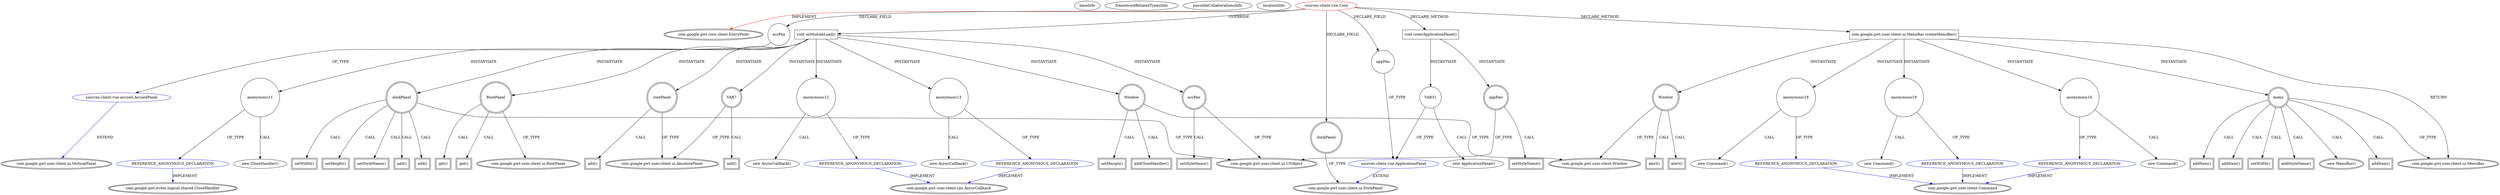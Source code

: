 digraph {
baseInfo[graphId=190,category="extension_graph",isAnonymous=false,possibleRelation=true]
frameworkRelatedTypesInfo[0="com.google.gwt.core.client.EntryPoint"]
possibleCollaborationsInfo[0="190~OVERRIDING_METHOD_DECLARATION-INSTANTIATION-~com.google.gwt.core.client.EntryPoint ~com.google.gwt.user.client.rpc.AsyncCallback ~false~true",1="190~OVERRIDING_METHOD_DECLARATION-INSTANTIATION-~com.google.gwt.core.client.EntryPoint ~com.google.gwt.event.logical.shared.CloseHandler ~false~true",2="190~FIELD_DECLARATION-~com.google.gwt.core.client.EntryPoint ~com.google.gwt.user.client.ui.VerticalPanel ~false~false",3="190~CLIENT_METHOD_DECLARATION-INSTANTIATION-~com.google.gwt.core.client.EntryPoint ~com.google.gwt.user.client.Command ~false~true",4="190~CLIENT_METHOD_DECLARATION-INSTANTIATION-FIELD_DECLARATION-~com.google.gwt.core.client.EntryPoint ~com.google.gwt.user.client.ui.DockPanel ~false~false"]
locationInfo[projectName="MainMain-ChatCafeine",filePath="/MainMain-ChatCafeine/ChatCafeine-master/ChatCafeine/src/sources/client/vue/Core.java",contextSignature="Core",graphId="190"]
0[label="sources.client.vue.Core",vertexType="ROOT_CLIENT_CLASS_DECLARATION",isFrameworkType=false,color=red]
1[label="com.google.gwt.core.client.EntryPoint",vertexType="FRAMEWORK_INTERFACE_TYPE",isFrameworkType=true,peripheries=2]
2[label="accPan",vertexType="FIELD_DECLARATION",isFrameworkType=false,shape=circle]
3[label="sources.client.vue.accueil.AccueilPanel",vertexType="REFERENCE_CLIENT_CLASS_DECLARATION",isFrameworkType=false,color=blue]
4[label="com.google.gwt.user.client.ui.VerticalPanel",vertexType="FRAMEWORK_CLASS_TYPE",isFrameworkType=true,peripheries=2]
5[label="appPan",vertexType="FIELD_DECLARATION",isFrameworkType=false,shape=circle]
6[label="sources.client.vue.ApplicationPanel",vertexType="REFERENCE_CLIENT_CLASS_DECLARATION",isFrameworkType=false,color=blue]
7[label="com.google.gwt.user.client.ui.DockPanel",vertexType="FRAMEWORK_CLASS_TYPE",isFrameworkType=true,peripheries=2]
8[label="dockPanel",vertexType="FIELD_DECLARATION",isFrameworkType=true,peripheries=2,shape=circle]
10[label="void onModuleLoad()",vertexType="OVERRIDING_METHOD_DECLARATION",isFrameworkType=false,shape=box]
11[label="Window",vertexType="VARIABLE_EXPRESION",isFrameworkType=true,peripheries=2,shape=circle]
13[label="com.google.gwt.user.client.Window",vertexType="FRAMEWORK_CLASS_TYPE",isFrameworkType=true,peripheries=2]
12[label="setMargin()",vertexType="INSIDE_CALL",isFrameworkType=true,peripheries=2,shape=box]
14[label="accPan",vertexType="VARIABLE_EXPRESION",isFrameworkType=true,peripheries=2,shape=circle]
16[label="com.google.gwt.user.client.ui.UIObject",vertexType="FRAMEWORK_CLASS_TYPE",isFrameworkType=true,peripheries=2]
15[label="setStyleName()",vertexType="INSIDE_CALL",isFrameworkType=true,peripheries=2,shape=box]
17[label="dockPanel",vertexType="VARIABLE_EXPRESION",isFrameworkType=true,peripheries=2,shape=circle]
18[label="setWidth()",vertexType="INSIDE_CALL",isFrameworkType=true,peripheries=2,shape=box]
21[label="setHeight()",vertexType="INSIDE_CALL",isFrameworkType=true,peripheries=2,shape=box]
23[label="setStyleName()",vertexType="INSIDE_CALL",isFrameworkType=true,peripheries=2,shape=box]
24[label="RootPanel",vertexType="VARIABLE_EXPRESION",isFrameworkType=true,peripheries=2,shape=circle]
26[label="com.google.gwt.user.client.ui.RootPanel",vertexType="FRAMEWORK_CLASS_TYPE",isFrameworkType=true,peripheries=2]
25[label="get()",vertexType="INSIDE_CALL",isFrameworkType=true,peripheries=2,shape=box]
27[label="rootPanel",vertexType="VARIABLE_EXPRESION",isFrameworkType=true,peripheries=2,shape=circle]
29[label="com.google.gwt.user.client.ui.AbsolutePanel",vertexType="FRAMEWORK_CLASS_TYPE",isFrameworkType=true,peripheries=2]
28[label="add()",vertexType="INSIDE_CALL",isFrameworkType=true,peripheries=2,shape=box]
30[label="VAR7",vertexType="VARIABLE_EXPRESION",isFrameworkType=true,peripheries=2,shape=circle]
31[label="add()",vertexType="INSIDE_CALL",isFrameworkType=true,peripheries=2,shape=box]
34[label="get()",vertexType="INSIDE_CALL",isFrameworkType=true,peripheries=2,shape=box]
36[label="add()",vertexType="INSIDE_CALL",isFrameworkType=true,peripheries=2,shape=box]
38[label="add()",vertexType="INSIDE_CALL",isFrameworkType=true,peripheries=2,shape=box]
40[label="anonymous11",vertexType="VARIABLE_EXPRESION",isFrameworkType=false,shape=circle]
41[label="REFERENCE_ANONYMOUS_DECLARATION",vertexType="REFERENCE_ANONYMOUS_DECLARATION",isFrameworkType=false,color=blue]
42[label="com.google.gwt.event.logical.shared.CloseHandler",vertexType="FRAMEWORK_INTERFACE_TYPE",isFrameworkType=true,peripheries=2]
39[label="new CloseHandler()",vertexType="CONSTRUCTOR_CALL",isFrameworkType=false]
44[label="anonymous12",vertexType="VARIABLE_EXPRESION",isFrameworkType=false,shape=circle]
45[label="REFERENCE_ANONYMOUS_DECLARATION",vertexType="REFERENCE_ANONYMOUS_DECLARATION",isFrameworkType=false,color=blue]
46[label="com.google.gwt.user.client.rpc.AsyncCallback",vertexType="FRAMEWORK_INTERFACE_TYPE",isFrameworkType=true,peripheries=2]
43[label="new AsyncCallback()",vertexType="CONSTRUCTOR_CALL",isFrameworkType=false]
48[label="anonymous13",vertexType="VARIABLE_EXPRESION",isFrameworkType=false,shape=circle]
49[label="REFERENCE_ANONYMOUS_DECLARATION",vertexType="REFERENCE_ANONYMOUS_DECLARATION",isFrameworkType=false,color=blue]
47[label="new AsyncCallback()",vertexType="CONSTRUCTOR_CALL",isFrameworkType=false]
52[label="addCloseHandler()",vertexType="INSIDE_CALL",isFrameworkType=true,peripheries=2,shape=box]
57[label="com.google.gwt.user.client.ui.MenuBar createMenuBar()",vertexType="CLIENT_METHOD_DECLARATION",isFrameworkType=false,shape=box]
58[label="com.google.gwt.user.client.ui.MenuBar",vertexType="FRAMEWORK_CLASS_TYPE",isFrameworkType=true,peripheries=2]
60[label="anonymous16",vertexType="VARIABLE_EXPRESION",isFrameworkType=false,shape=circle]
61[label="REFERENCE_ANONYMOUS_DECLARATION",vertexType="REFERENCE_ANONYMOUS_DECLARATION",isFrameworkType=false,color=blue]
62[label="com.google.gwt.user.client.Command",vertexType="FRAMEWORK_INTERFACE_TYPE",isFrameworkType=true,peripheries=2]
59[label="new Command()",vertexType="CONSTRUCTOR_CALL",isFrameworkType=false]
63[label="Window",vertexType="VARIABLE_EXPRESION",isFrameworkType=true,peripheries=2,shape=circle]
64[label="alert()",vertexType="INSIDE_CALL",isFrameworkType=true,peripheries=2,shape=box]
67[label="anonymous18",vertexType="VARIABLE_EXPRESION",isFrameworkType=false,shape=circle]
68[label="REFERENCE_ANONYMOUS_DECLARATION",vertexType="REFERENCE_ANONYMOUS_DECLARATION",isFrameworkType=false,color=blue]
66[label="new Command()",vertexType="CONSTRUCTOR_CALL",isFrameworkType=false]
71[label="anonymous19",vertexType="VARIABLE_EXPRESION",isFrameworkType=false,shape=circle]
72[label="REFERENCE_ANONYMOUS_DECLARATION",vertexType="REFERENCE_ANONYMOUS_DECLARATION",isFrameworkType=false,color=blue]
70[label="new Command()",vertexType="CONSTRUCTOR_CALL",isFrameworkType=false]
75[label="alert()",vertexType="INSIDE_CALL",isFrameworkType=true,peripheries=2,shape=box]
77[label="menu",vertexType="VARIABLE_EXPRESION",isFrameworkType=true,peripheries=2,shape=circle]
76[label="new MenuBar()",vertexType="CONSTRUCTOR_CALL",isFrameworkType=true,peripheries=2]
80[label="addItem()",vertexType="INSIDE_CALL",isFrameworkType=true,peripheries=2,shape=box]
82[label="addItem()",vertexType="INSIDE_CALL",isFrameworkType=true,peripheries=2,shape=box]
84[label="addItem()",vertexType="INSIDE_CALL",isFrameworkType=true,peripheries=2,shape=box]
86[label="setWidth()",vertexType="INSIDE_CALL",isFrameworkType=true,peripheries=2,shape=box]
88[label="addStyleName()",vertexType="INSIDE_CALL",isFrameworkType=true,peripheries=2,shape=box]
99[label="void creerApplicationPanel()",vertexType="CLIENT_METHOD_DECLARATION",isFrameworkType=false,shape=box]
101[label="VAR31",vertexType="VARIABLE_EXPRESION",isFrameworkType=false,shape=circle]
100[label="new ApplicationPanel()",vertexType="CONSTRUCTOR_CALL",isFrameworkType=false]
103[label="appPan",vertexType="VARIABLE_EXPRESION",isFrameworkType=true,peripheries=2,shape=circle]
104[label="setStyleName()",vertexType="INSIDE_CALL",isFrameworkType=true,peripheries=2,shape=box]
0->1[label="IMPLEMENT",color=red]
0->2[label="DECLARE_FIELD"]
3->4[label="EXTEND",color=blue]
2->3[label="OF_TYPE"]
0->5[label="DECLARE_FIELD"]
6->7[label="EXTEND",color=blue]
5->6[label="OF_TYPE"]
0->8[label="DECLARE_FIELD"]
8->7[label="OF_TYPE"]
0->10[label="OVERRIDE"]
10->11[label="INSTANTIATE"]
11->13[label="OF_TYPE"]
11->12[label="CALL"]
10->14[label="INSTANTIATE"]
14->16[label="OF_TYPE"]
14->15[label="CALL"]
10->17[label="INSTANTIATE"]
17->16[label="OF_TYPE"]
17->18[label="CALL"]
17->21[label="CALL"]
17->23[label="CALL"]
10->24[label="INSTANTIATE"]
24->26[label="OF_TYPE"]
24->25[label="CALL"]
10->27[label="INSTANTIATE"]
27->29[label="OF_TYPE"]
27->28[label="CALL"]
10->30[label="INSTANTIATE"]
30->29[label="OF_TYPE"]
30->31[label="CALL"]
24->34[label="CALL"]
17->36[label="CALL"]
17->38[label="CALL"]
10->40[label="INSTANTIATE"]
41->42[label="IMPLEMENT",color=blue]
40->41[label="OF_TYPE"]
40->39[label="CALL"]
10->44[label="INSTANTIATE"]
45->46[label="IMPLEMENT",color=blue]
44->45[label="OF_TYPE"]
44->43[label="CALL"]
10->48[label="INSTANTIATE"]
49->46[label="IMPLEMENT",color=blue]
48->49[label="OF_TYPE"]
48->47[label="CALL"]
11->52[label="CALL"]
0->57[label="DECLARE_METHOD"]
57->58[label="RETURN"]
57->60[label="INSTANTIATE"]
61->62[label="IMPLEMENT",color=blue]
60->61[label="OF_TYPE"]
60->59[label="CALL"]
57->63[label="INSTANTIATE"]
63->13[label="OF_TYPE"]
63->64[label="CALL"]
57->67[label="INSTANTIATE"]
68->62[label="IMPLEMENT",color=blue]
67->68[label="OF_TYPE"]
67->66[label="CALL"]
57->71[label="INSTANTIATE"]
72->62[label="IMPLEMENT",color=blue]
71->72[label="OF_TYPE"]
71->70[label="CALL"]
63->75[label="CALL"]
57->77[label="INSTANTIATE"]
77->58[label="OF_TYPE"]
77->76[label="CALL"]
77->80[label="CALL"]
77->82[label="CALL"]
77->84[label="CALL"]
77->86[label="CALL"]
77->88[label="CALL"]
0->99[label="DECLARE_METHOD"]
99->101[label="INSTANTIATE"]
101->6[label="OF_TYPE"]
101->100[label="CALL"]
99->103[label="INSTANTIATE"]
103->16[label="OF_TYPE"]
103->104[label="CALL"]
}

